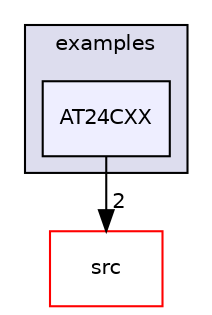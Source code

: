 digraph "examples/AT24CXX" {
  compound=true
  node [ fontsize="10", fontname="Helvetica"];
  edge [ labelfontsize="10", labelfontname="Helvetica"];
  subgraph clusterdir_d28a4824dc47e487b107a5db32ef43c4 {
    graph [ bgcolor="#ddddee", pencolor="black", label="examples" fontname="Helvetica", fontsize="10", URL="dir_d28a4824dc47e487b107a5db32ef43c4.html"]
  dir_7e51cd7d841741368f981a2ecfabe101 [shape=box, label="AT24CXX", style="filled", fillcolor="#eeeeff", pencolor="black", URL="dir_7e51cd7d841741368f981a2ecfabe101.html"];
  }
  dir_68267d1309a1af8e8297ef4c3efbcdba [shape=box label="src" fillcolor="white" style="filled" color="red" URL="dir_68267d1309a1af8e8297ef4c3efbcdba.html"];
  dir_7e51cd7d841741368f981a2ecfabe101->dir_68267d1309a1af8e8297ef4c3efbcdba [headlabel="2", labeldistance=1.5 headhref="dir_000001_000004.html"];
}
